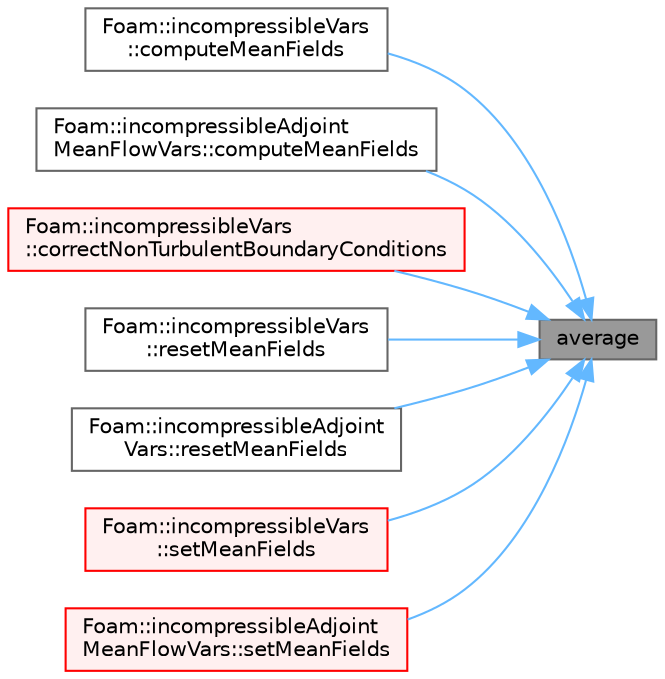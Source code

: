 digraph "average"
{
 // LATEX_PDF_SIZE
  bgcolor="transparent";
  edge [fontname=Helvetica,fontsize=10,labelfontname=Helvetica,labelfontsize=10];
  node [fontname=Helvetica,fontsize=10,shape=box,height=0.2,width=0.4];
  rankdir="RL";
  Node1 [id="Node000001",label="average",height=0.2,width=0.4,color="gray40", fillcolor="grey60", style="filled", fontcolor="black",tooltip=" "];
  Node1 -> Node2 [id="edge1_Node000001_Node000002",dir="back",color="steelblue1",style="solid",tooltip=" "];
  Node2 [id="Node000002",label="Foam::incompressibleVars\l::computeMeanFields",height=0.2,width=0.4,color="grey40", fillcolor="white", style="filled",URL="$classFoam_1_1incompressibleVars.html#addd85a43c7ff509be7056a4d82dd5878",tooltip=" "];
  Node1 -> Node3 [id="edge2_Node000001_Node000003",dir="back",color="steelblue1",style="solid",tooltip=" "];
  Node3 [id="Node000003",label="Foam::incompressibleAdjoint\lMeanFlowVars::computeMeanFields",height=0.2,width=0.4,color="grey40", fillcolor="white", style="filled",URL="$classFoam_1_1incompressibleAdjointMeanFlowVars.html#addd85a43c7ff509be7056a4d82dd5878",tooltip=" "];
  Node1 -> Node4 [id="edge3_Node000001_Node000004",dir="back",color="steelblue1",style="solid",tooltip=" "];
  Node4 [id="Node000004",label="Foam::incompressibleVars\l::correctNonTurbulentBoundaryConditions",height=0.2,width=0.4,color="red", fillcolor="#FFF0F0", style="filled",URL="$classFoam_1_1incompressibleVars.html#ab929496fb8e013cb5102b4e4ecb3644f",tooltip=" "];
  Node1 -> Node8 [id="edge4_Node000001_Node000008",dir="back",color="steelblue1",style="solid",tooltip=" "];
  Node8 [id="Node000008",label="Foam::incompressibleVars\l::resetMeanFields",height=0.2,width=0.4,color="grey40", fillcolor="white", style="filled",URL="$classFoam_1_1incompressibleVars.html#a9e69f84d4464fd3408a050c3090fc858",tooltip=" "];
  Node1 -> Node9 [id="edge5_Node000001_Node000009",dir="back",color="steelblue1",style="solid",tooltip=" "];
  Node9 [id="Node000009",label="Foam::incompressibleAdjoint\lVars::resetMeanFields",height=0.2,width=0.4,color="grey40", fillcolor="white", style="filled",URL="$classFoam_1_1incompressibleAdjointVars.html#a9e69f84d4464fd3408a050c3090fc858",tooltip=" "];
  Node1 -> Node10 [id="edge6_Node000001_Node000010",dir="back",color="steelblue1",style="solid",tooltip=" "];
  Node10 [id="Node000010",label="Foam::incompressibleVars\l::setMeanFields",height=0.2,width=0.4,color="red", fillcolor="#FFF0F0", style="filled",URL="$classFoam_1_1incompressibleVars.html#af679e75044cc4ce1bbc271a14c529d48",tooltip=" "];
  Node1 -> Node11 [id="edge7_Node000001_Node000011",dir="back",color="steelblue1",style="solid",tooltip=" "];
  Node11 [id="Node000011",label="Foam::incompressibleAdjoint\lMeanFlowVars::setMeanFields",height=0.2,width=0.4,color="red", fillcolor="#FFF0F0", style="filled",URL="$classFoam_1_1incompressibleAdjointMeanFlowVars.html#af679e75044cc4ce1bbc271a14c529d48",tooltip=" "];
}

